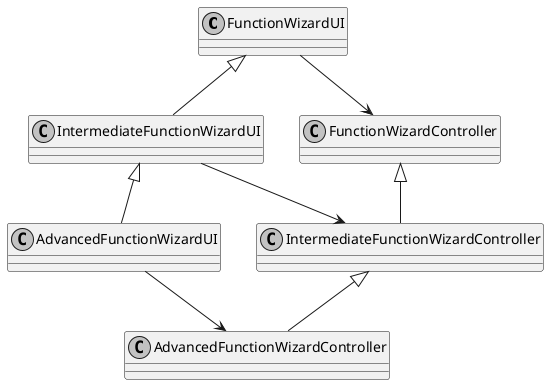 @startuml cd_hierarchy.png
skinparam handwritten false
skinparam monochrome true
skinparam packageStyle rect
skinparam defaultFontName FG Virgil
skinparam shadowing false

class FunctionWizardUI {

}

class IntermediateFunctionWizardUI {

}

class AdvancedFunctionWizardUI {

}

class FunctionWizardController {

}

class IntermediateFunctionWizardController {

}

class AdvancedFunctionWizardController {

}

FunctionWizardUI --> FunctionWizardController
IntermediateFunctionWizardUI --> IntermediateFunctionWizardController
AdvancedFunctionWizardUI --> AdvancedFunctionWizardController

FunctionWizardUI <|-- IntermediateFunctionWizardUI
IntermediateFunctionWizardUI <|-- AdvancedFunctionWizardUI

FunctionWizardController <|-- IntermediateFunctionWizardController
IntermediateFunctionWizardController <|-- AdvancedFunctionWizardController


@enduml
